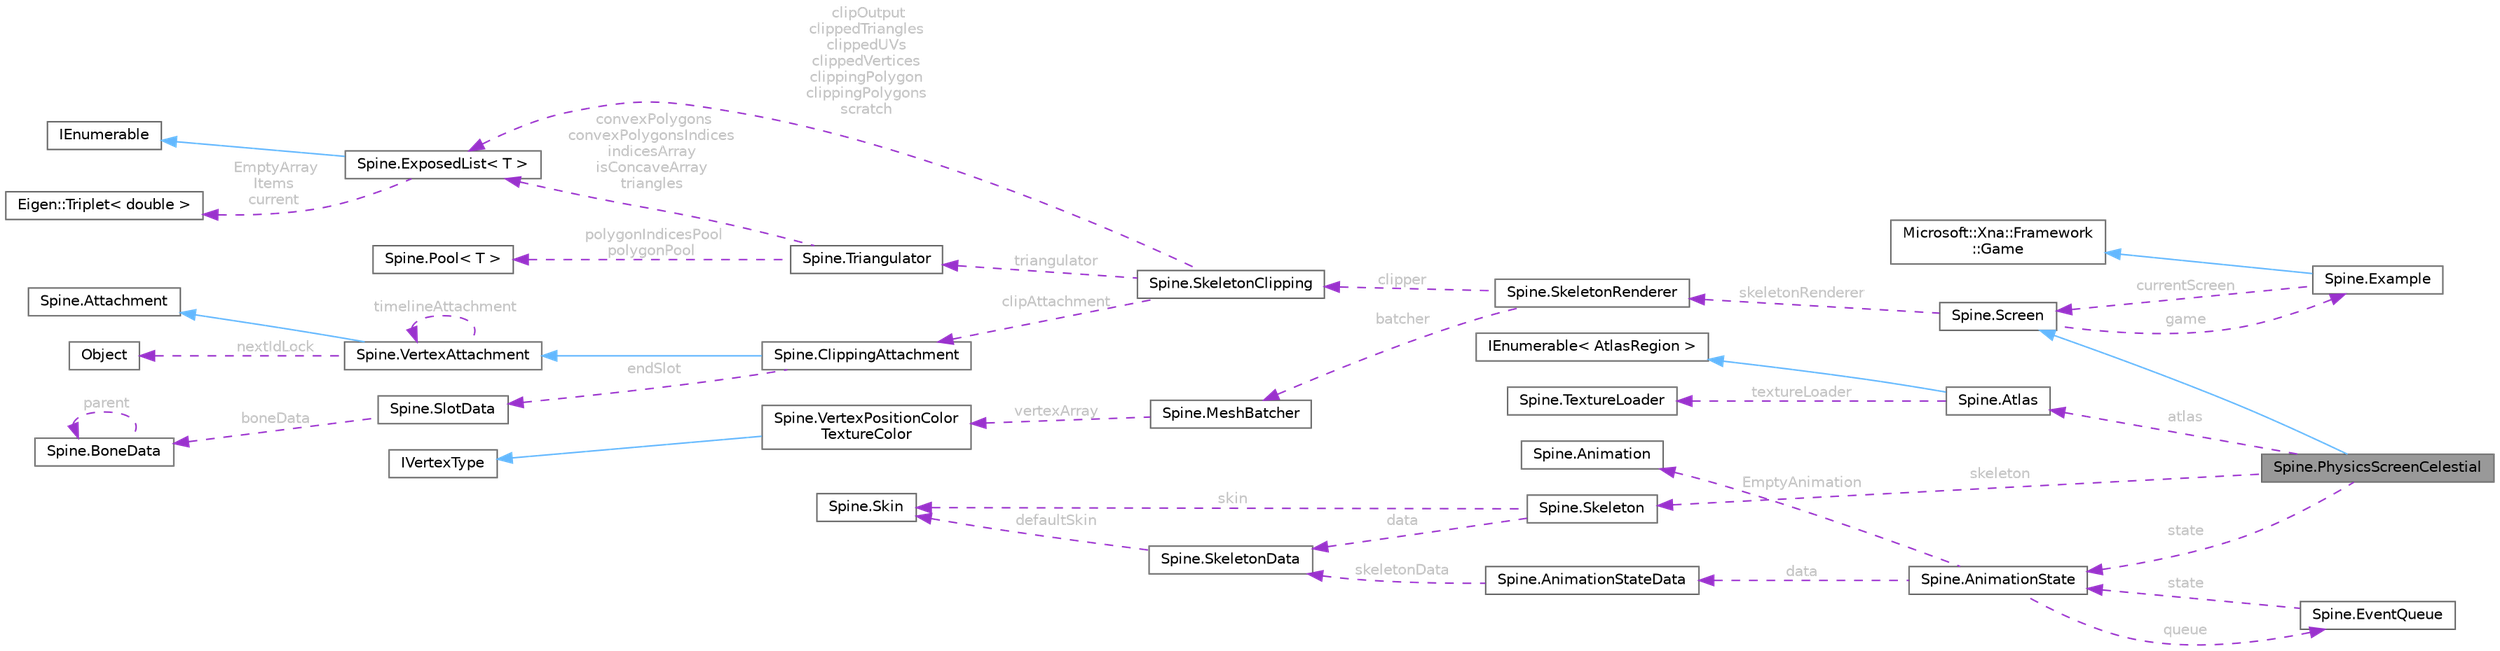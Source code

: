 digraph "Spine.PhysicsScreenCelestial"
{
 // LATEX_PDF_SIZE
  bgcolor="transparent";
  edge [fontname=Helvetica,fontsize=10,labelfontname=Helvetica,labelfontsize=10];
  node [fontname=Helvetica,fontsize=10,shape=box,height=0.2,width=0.4];
  rankdir="LR";
  Node1 [id="Node000001",label="Spine.PhysicsScreenCelestial",height=0.2,width=0.4,color="gray40", fillcolor="grey60", style="filled", fontcolor="black",tooltip="The physics screen Celestial demonstrates Physics Constraints introduced in Spine 4...."];
  Node2 -> Node1 [id="edge37_Node000001_Node000002",dir="back",color="steelblue1",style="solid",tooltip=" "];
  Node2 [id="Node000002",label="Spine.Screen",height=0.2,width=0.4,color="gray40", fillcolor="white", style="filled",URL="$class_spine_1_1_screen.html",tooltip=" "];
  Node3 -> Node2 [id="edge38_Node000002_Node000003",dir="back",color="darkorchid3",style="dashed",tooltip=" ",label=" game",fontcolor="grey" ];
  Node3 [id="Node000003",label="Spine.Example",height=0.2,width=0.4,color="gray40", fillcolor="white", style="filled",URL="$class_spine_1_1_example.html",tooltip=" "];
  Node4 -> Node3 [id="edge39_Node000003_Node000004",dir="back",color="steelblue1",style="solid",tooltip=" "];
  Node4 [id="Node000004",label="Microsoft::Xna::Framework\l::Game",height=0.2,width=0.4,color="gray40", fillcolor="white", style="filled",tooltip=" "];
  Node2 -> Node3 [id="edge40_Node000003_Node000002",dir="back",color="darkorchid3",style="dashed",tooltip=" ",label=" currentScreen",fontcolor="grey" ];
  Node5 -> Node2 [id="edge41_Node000002_Node000005",dir="back",color="darkorchid3",style="dashed",tooltip=" ",label=" skeletonRenderer",fontcolor="grey" ];
  Node5 [id="Node000005",label="Spine.SkeletonRenderer",height=0.2,width=0.4,color="gray40", fillcolor="white", style="filled",URL="$class_spine_1_1_skeleton_renderer.html",tooltip="Draws region and mesh attachments."];
  Node6 -> Node5 [id="edge42_Node000005_Node000006",dir="back",color="darkorchid3",style="dashed",tooltip=" ",label=" clipper",fontcolor="grey" ];
  Node6 [id="Node000006",label="Spine.SkeletonClipping",height=0.2,width=0.4,color="gray40", fillcolor="white", style="filled",URL="$class_spine_1_1_skeleton_clipping.html",tooltip=" "];
  Node7 -> Node6 [id="edge43_Node000006_Node000007",dir="back",color="darkorchid3",style="dashed",tooltip=" ",label=" triangulator",fontcolor="grey" ];
  Node7 [id="Node000007",label="Spine.Triangulator",height=0.2,width=0.4,color="gray40", fillcolor="white", style="filled",URL="$class_spine_1_1_triangulator.html",tooltip=" "];
  Node8 -> Node7 [id="edge44_Node000007_Node000008",dir="back",color="darkorchid3",style="dashed",tooltip=" ",label=" convexPolygons\nconvexPolygonsIndices\nindicesArray\nisConcaveArray\ntriangles",fontcolor="grey" ];
  Node8 [id="Node000008",label="Spine.ExposedList\< T \>",height=0.2,width=0.4,color="gray40", fillcolor="white", style="filled",URL="$class_spine_1_1_exposed_list-1-g.html",tooltip=" "];
  Node9 -> Node8 [id="edge45_Node000008_Node000009",dir="back",color="steelblue1",style="solid",tooltip=" "];
  Node9 [id="Node000009",label="IEnumerable",height=0.2,width=0.4,color="gray40", fillcolor="white", style="filled",tooltip=" "];
  Node10 -> Node8 [id="edge46_Node000008_Node000010",dir="back",color="darkorchid3",style="dashed",tooltip=" ",label=" EmptyArray\nItems\ncurrent",fontcolor="grey" ];
  Node10 [id="Node000010",label="Eigen::Triplet\< double \>",height=0.2,width=0.4,color="gray40", fillcolor="white", style="filled",URL="$class_eigen_1_1_triplet.html",tooltip=" "];
  Node11 -> Node7 [id="edge47_Node000007_Node000011",dir="back",color="darkorchid3",style="dashed",tooltip=" ",label=" polygonIndicesPool\npolygonPool",fontcolor="grey" ];
  Node11 [id="Node000011",label="Spine.Pool\< T \>",height=0.2,width=0.4,color="gray40", fillcolor="white", style="filled",URL="$class_spine_1_1_pool-1-g.html",tooltip=" "];
  Node8 -> Node6 [id="edge48_Node000006_Node000008",dir="back",color="darkorchid3",style="dashed",tooltip=" ",label=" clipOutput\nclippedTriangles\nclippedUVs\nclippedVertices\nclippingPolygon\nclippingPolygons\nscratch",fontcolor="grey" ];
  Node12 -> Node6 [id="edge49_Node000006_Node000012",dir="back",color="darkorchid3",style="dashed",tooltip=" ",label=" clipAttachment",fontcolor="grey" ];
  Node12 [id="Node000012",label="Spine.ClippingAttachment",height=0.2,width=0.4,color="gray40", fillcolor="white", style="filled",URL="$class_spine_1_1_clipping_attachment.html",tooltip=" "];
  Node13 -> Node12 [id="edge50_Node000012_Node000013",dir="back",color="steelblue1",style="solid",tooltip=" "];
  Node13 [id="Node000013",label="Spine.VertexAttachment",height=0.2,width=0.4,color="gray40", fillcolor="white", style="filled",URL="$class_spine_1_1_vertex_attachment.html",tooltip=">An attachment with vertices that are transformed by one or more bones and can be deformed by a slot'..."];
  Node14 -> Node13 [id="edge51_Node000013_Node000014",dir="back",color="steelblue1",style="solid",tooltip=" "];
  Node14 [id="Node000014",label="Spine.Attachment",height=0.2,width=0.4,color="gray40", fillcolor="white", style="filled",URL="$class_spine_1_1_attachment.html",tooltip="The base class for all attachments."];
  Node15 -> Node13 [id="edge52_Node000013_Node000015",dir="back",color="darkorchid3",style="dashed",tooltip=" ",label=" nextIdLock",fontcolor="grey" ];
  Node15 [id="Node000015",label="Object",height=0.2,width=0.4,color="gray40", fillcolor="white", style="filled",URL="$class_object.html",tooltip=" "];
  Node13 -> Node13 [id="edge53_Node000013_Node000013",dir="back",color="darkorchid3",style="dashed",tooltip=" ",label=" timelineAttachment",fontcolor="grey" ];
  Node16 -> Node12 [id="edge54_Node000012_Node000016",dir="back",color="darkorchid3",style="dashed",tooltip=" ",label=" endSlot",fontcolor="grey" ];
  Node16 [id="Node000016",label="Spine.SlotData",height=0.2,width=0.4,color="gray40", fillcolor="white", style="filled",URL="$class_spine_1_1_slot_data.html",tooltip=" "];
  Node17 -> Node16 [id="edge55_Node000016_Node000017",dir="back",color="darkorchid3",style="dashed",tooltip=" ",label=" boneData",fontcolor="grey" ];
  Node17 [id="Node000017",label="Spine.BoneData",height=0.2,width=0.4,color="gray40", fillcolor="white", style="filled",URL="$class_spine_1_1_bone_data.html",tooltip=" "];
  Node17 -> Node17 [id="edge56_Node000017_Node000017",dir="back",color="darkorchid3",style="dashed",tooltip=" ",label=" parent",fontcolor="grey" ];
  Node18 -> Node5 [id="edge57_Node000005_Node000018",dir="back",color="darkorchid3",style="dashed",tooltip=" ",label=" batcher",fontcolor="grey" ];
  Node18 [id="Node000018",label="Spine.MeshBatcher",height=0.2,width=0.4,color="gray40", fillcolor="white", style="filled",URL="$class_spine_1_1_mesh_batcher.html",tooltip="Draws batched meshes."];
  Node19 -> Node18 [id="edge58_Node000018_Node000019",dir="back",color="darkorchid3",style="dashed",tooltip=" ",label=" vertexArray",fontcolor="grey" ];
  Node19 [id="Node000019",label="Spine.VertexPositionColor\lTextureColor",height=0.2,width=0.4,color="gray40", fillcolor="white", style="filled",URL="$struct_spine_1_1_vertex_position_color_texture_color.html",tooltip=" "];
  Node20 -> Node19 [id="edge59_Node000019_Node000020",dir="back",color="steelblue1",style="solid",tooltip=" "];
  Node20 [id="Node000020",label="IVertexType",height=0.2,width=0.4,color="gray40", fillcolor="white", style="filled",tooltip=" "];
  Node21 -> Node1 [id="edge60_Node000001_Node000021",dir="back",color="darkorchid3",style="dashed",tooltip=" ",label=" atlas",fontcolor="grey" ];
  Node21 [id="Node000021",label="Spine.Atlas",height=0.2,width=0.4,color="gray40", fillcolor="white", style="filled",URL="$class_spine_1_1_atlas.html",tooltip=" "];
  Node22 -> Node21 [id="edge61_Node000021_Node000022",dir="back",color="steelblue1",style="solid",tooltip=" "];
  Node22 [id="Node000022",label="IEnumerable\< AtlasRegion \>",height=0.2,width=0.4,color="gray40", fillcolor="white", style="filled",tooltip=" "];
  Node23 -> Node21 [id="edge62_Node000021_Node000023",dir="back",color="darkorchid3",style="dashed",tooltip=" ",label=" textureLoader",fontcolor="grey" ];
  Node23 [id="Node000023",label="Spine.TextureLoader",height=0.2,width=0.4,color="gray40", fillcolor="white", style="filled",URL="$interface_spine_1_1_texture_loader.html",tooltip=" "];
  Node24 -> Node1 [id="edge63_Node000001_Node000024",dir="back",color="darkorchid3",style="dashed",tooltip=" ",label=" skeleton",fontcolor="grey" ];
  Node24 [id="Node000024",label="Spine.Skeleton",height=0.2,width=0.4,color="gray40", fillcolor="white", style="filled",URL="$class_spine_1_1_skeleton.html",tooltip=" "];
  Node25 -> Node24 [id="edge64_Node000024_Node000025",dir="back",color="darkorchid3",style="dashed",tooltip=" ",label=" data",fontcolor="grey" ];
  Node25 [id="Node000025",label="Spine.SkeletonData",height=0.2,width=0.4,color="gray40", fillcolor="white", style="filled",URL="$class_spine_1_1_skeleton_data.html",tooltip="Stores the setup pose and all of the stateless data for a skeleton."];
  Node26 -> Node25 [id="edge65_Node000025_Node000026",dir="back",color="darkorchid3",style="dashed",tooltip=" ",label=" defaultSkin",fontcolor="grey" ];
  Node26 [id="Node000026",label="Spine.Skin",height=0.2,width=0.4,color="gray40", fillcolor="white", style="filled",URL="$class_spine_1_1_skin.html",tooltip="Stores attachments by slot index and attachment name."];
  Node26 -> Node24 [id="edge66_Node000024_Node000026",dir="back",color="darkorchid3",style="dashed",tooltip=" ",label=" skin",fontcolor="grey" ];
  Node27 -> Node1 [id="edge67_Node000001_Node000027",dir="back",color="darkorchid3",style="dashed",tooltip=" ",label=" state",fontcolor="grey" ];
  Node27 [id="Node000027",label="Spine.AnimationState",height=0.2,width=0.4,color="gray40", fillcolor="white", style="filled",URL="$class_spine_1_1_animation_state.html",tooltip=" "];
  Node28 -> Node27 [id="edge68_Node000027_Node000028",dir="back",color="darkorchid3",style="dashed",tooltip=" ",label=" EmptyAnimation",fontcolor="grey" ];
  Node28 [id="Node000028",label="Spine.Animation",height=0.2,width=0.4,color="gray40", fillcolor="white", style="filled",URL="$class_spine_1_1_animation.html",tooltip="Stores a list of timelines to animate a skeleton's pose over time."];
  Node29 -> Node27 [id="edge69_Node000027_Node000029",dir="back",color="darkorchid3",style="dashed",tooltip=" ",label=" data",fontcolor="grey" ];
  Node29 [id="Node000029",label="Spine.AnimationStateData",height=0.2,width=0.4,color="gray40", fillcolor="white", style="filled",URL="$class_spine_1_1_animation_state_data.html",tooltip="Stores mix (crossfade) durations to be applied when AnimationState animations are changed."];
  Node25 -> Node29 [id="edge70_Node000029_Node000025",dir="back",color="darkorchid3",style="dashed",tooltip=" ",label=" skeletonData",fontcolor="grey" ];
  Node30 -> Node27 [id="edge71_Node000027_Node000030",dir="back",color="darkorchid3",style="dashed",tooltip=" ",label=" queue",fontcolor="grey" ];
  Node30 [id="Node000030",label="Spine.EventQueue",height=0.2,width=0.4,color="gray40", fillcolor="white", style="filled",URL="$class_spine_1_1_event_queue.html",tooltip=" "];
  Node27 -> Node30 [id="edge72_Node000030_Node000027",dir="back",color="darkorchid3",style="dashed",tooltip=" ",label=" state",fontcolor="grey" ];
}
